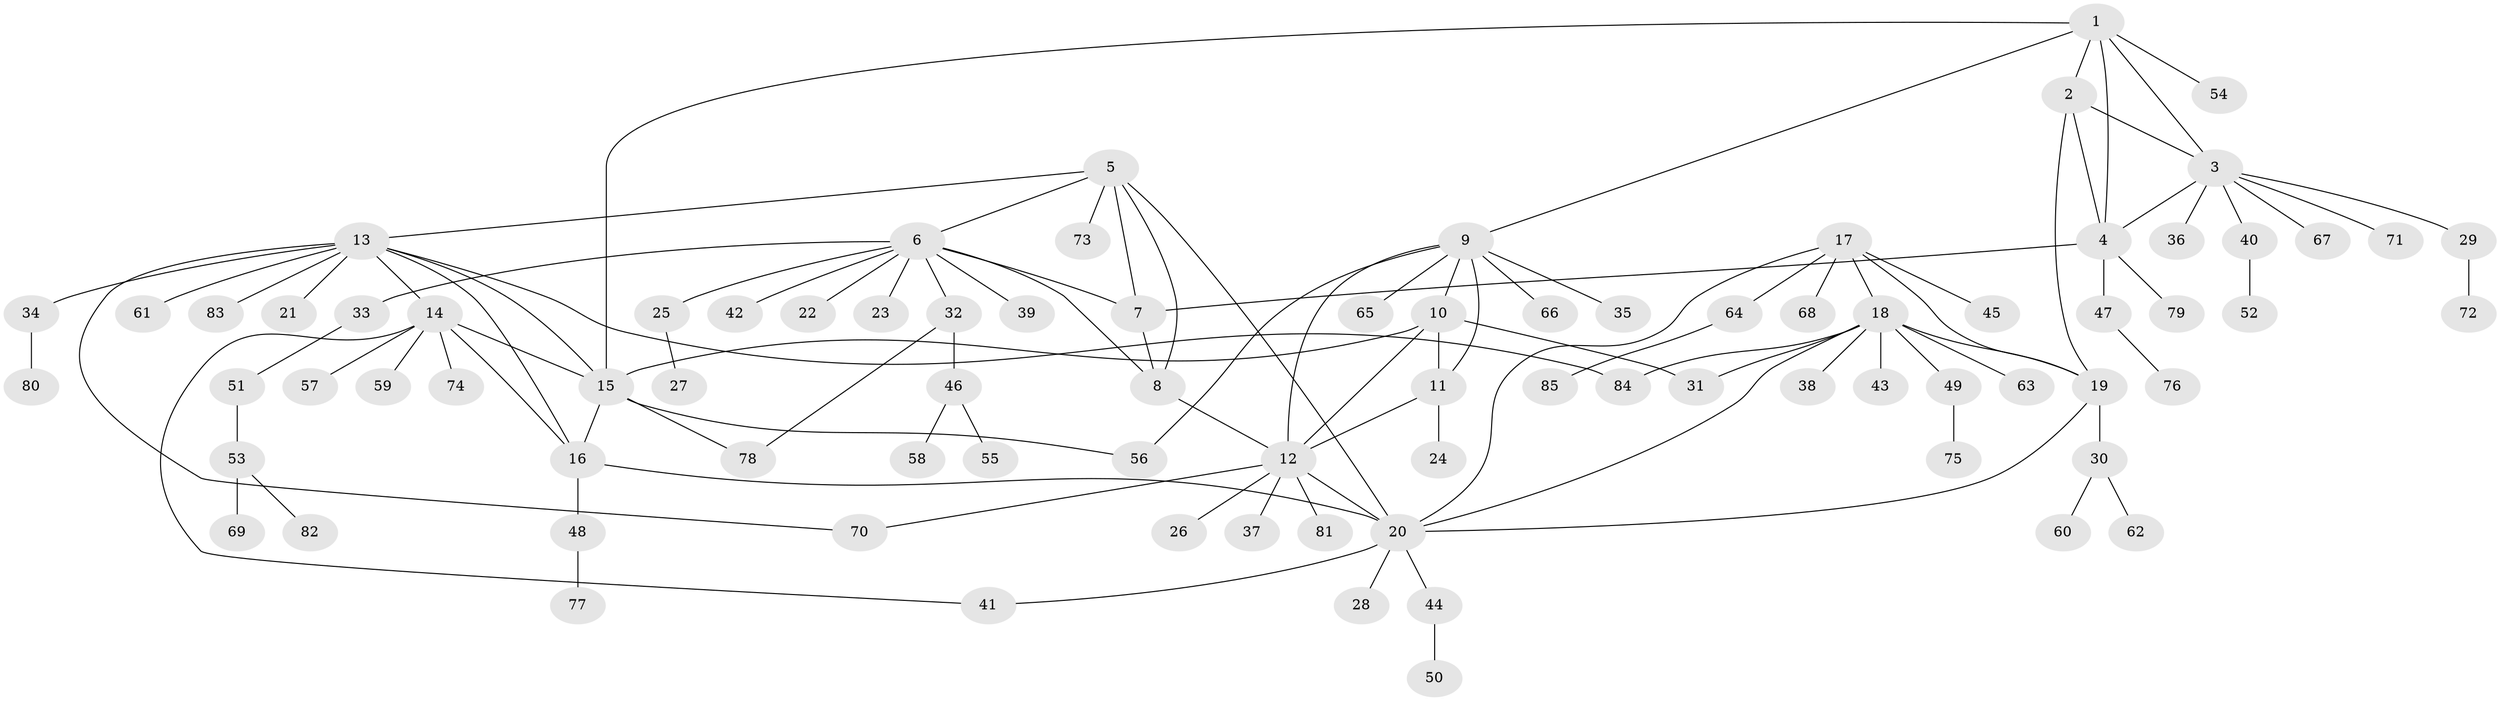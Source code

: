 // Generated by graph-tools (version 1.1) at 2025/55/03/09/25 04:55:53]
// undirected, 85 vertices, 111 edges
graph export_dot {
graph [start="1"]
  node [color=gray90,style=filled];
  1;
  2;
  3;
  4;
  5;
  6;
  7;
  8;
  9;
  10;
  11;
  12;
  13;
  14;
  15;
  16;
  17;
  18;
  19;
  20;
  21;
  22;
  23;
  24;
  25;
  26;
  27;
  28;
  29;
  30;
  31;
  32;
  33;
  34;
  35;
  36;
  37;
  38;
  39;
  40;
  41;
  42;
  43;
  44;
  45;
  46;
  47;
  48;
  49;
  50;
  51;
  52;
  53;
  54;
  55;
  56;
  57;
  58;
  59;
  60;
  61;
  62;
  63;
  64;
  65;
  66;
  67;
  68;
  69;
  70;
  71;
  72;
  73;
  74;
  75;
  76;
  77;
  78;
  79;
  80;
  81;
  82;
  83;
  84;
  85;
  1 -- 2;
  1 -- 3;
  1 -- 4;
  1 -- 9;
  1 -- 15;
  1 -- 54;
  2 -- 3;
  2 -- 4;
  2 -- 19;
  3 -- 4;
  3 -- 29;
  3 -- 36;
  3 -- 40;
  3 -- 67;
  3 -- 71;
  4 -- 7;
  4 -- 47;
  4 -- 79;
  5 -- 6;
  5 -- 7;
  5 -- 8;
  5 -- 13;
  5 -- 20;
  5 -- 73;
  6 -- 7;
  6 -- 8;
  6 -- 22;
  6 -- 23;
  6 -- 25;
  6 -- 32;
  6 -- 33;
  6 -- 39;
  6 -- 42;
  7 -- 8;
  8 -- 12;
  9 -- 10;
  9 -- 11;
  9 -- 12;
  9 -- 35;
  9 -- 56;
  9 -- 65;
  9 -- 66;
  10 -- 11;
  10 -- 12;
  10 -- 15;
  10 -- 31;
  11 -- 12;
  11 -- 24;
  12 -- 20;
  12 -- 26;
  12 -- 37;
  12 -- 70;
  12 -- 81;
  13 -- 14;
  13 -- 15;
  13 -- 16;
  13 -- 21;
  13 -- 34;
  13 -- 61;
  13 -- 70;
  13 -- 83;
  13 -- 84;
  14 -- 15;
  14 -- 16;
  14 -- 41;
  14 -- 57;
  14 -- 59;
  14 -- 74;
  15 -- 16;
  15 -- 56;
  15 -- 78;
  16 -- 20;
  16 -- 48;
  17 -- 18;
  17 -- 19;
  17 -- 20;
  17 -- 45;
  17 -- 64;
  17 -- 68;
  18 -- 19;
  18 -- 20;
  18 -- 31;
  18 -- 38;
  18 -- 43;
  18 -- 49;
  18 -- 63;
  18 -- 84;
  19 -- 20;
  19 -- 30;
  20 -- 28;
  20 -- 41;
  20 -- 44;
  25 -- 27;
  29 -- 72;
  30 -- 60;
  30 -- 62;
  32 -- 46;
  32 -- 78;
  33 -- 51;
  34 -- 80;
  40 -- 52;
  44 -- 50;
  46 -- 55;
  46 -- 58;
  47 -- 76;
  48 -- 77;
  49 -- 75;
  51 -- 53;
  53 -- 69;
  53 -- 82;
  64 -- 85;
}
